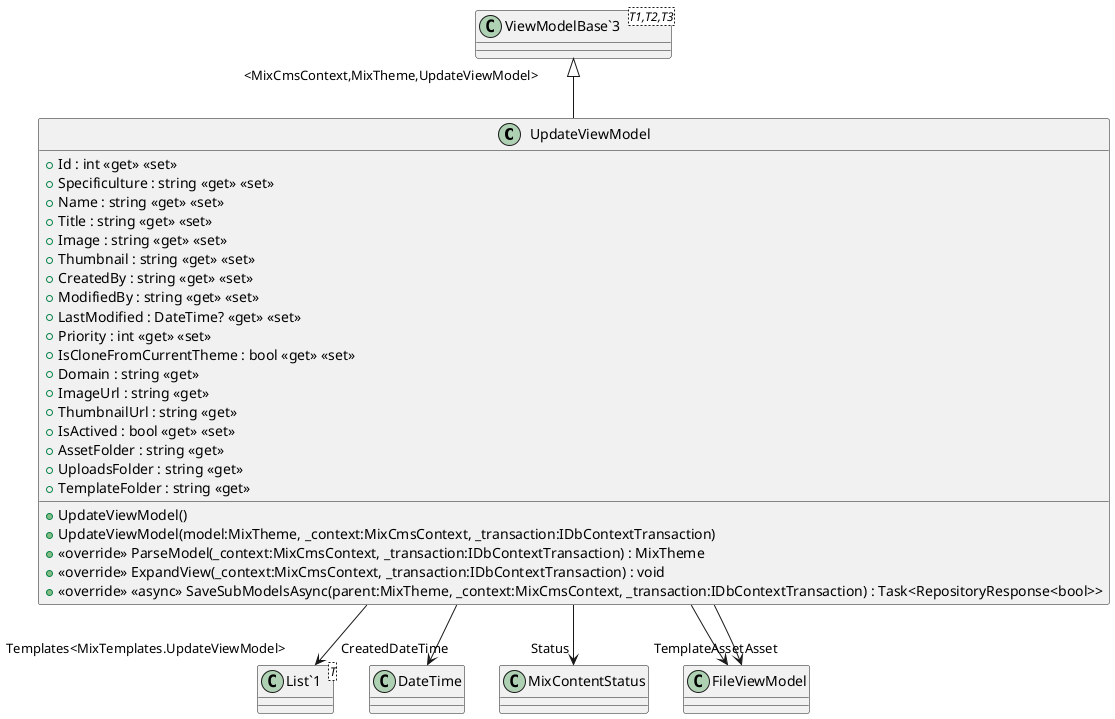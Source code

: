@startuml
class UpdateViewModel {
    + Id : int <<get>> <<set>>
    + Specificulture : string <<get>> <<set>>
    + Name : string <<get>> <<set>>
    + Title : string <<get>> <<set>>
    + Image : string <<get>> <<set>>
    + Thumbnail : string <<get>> <<set>>
    + CreatedBy : string <<get>> <<set>>
    + ModifiedBy : string <<get>> <<set>>
    + LastModified : DateTime? <<get>> <<set>>
    + Priority : int <<get>> <<set>>
    + IsCloneFromCurrentTheme : bool <<get>> <<set>>
    + Domain : string <<get>>
    + ImageUrl : string <<get>>
    + ThumbnailUrl : string <<get>>
    + IsActived : bool <<get>> <<set>>
    + AssetFolder : string <<get>>
    + UploadsFolder : string <<get>>
    + TemplateFolder : string <<get>>
    + UpdateViewModel()
    + UpdateViewModel(model:MixTheme, _context:MixCmsContext, _transaction:IDbContextTransaction)
    + <<override>> ParseModel(_context:MixCmsContext, _transaction:IDbContextTransaction) : MixTheme
    + <<override>> ExpandView(_context:MixCmsContext, _transaction:IDbContextTransaction) : void
    + <<override>> <<async>> SaveSubModelsAsync(parent:MixTheme, _context:MixCmsContext, _transaction:IDbContextTransaction) : Task<RepositoryResponse<bool>>
}
class "ViewModelBase`3"<T1,T2,T3> {
}
class "List`1"<T> {
}
"ViewModelBase`3" "<MixCmsContext,MixTheme,UpdateViewModel>" <|-- UpdateViewModel
UpdateViewModel --> "CreatedDateTime" DateTime
UpdateViewModel --> "Status" MixContentStatus
UpdateViewModel --> "TemplateAsset" FileViewModel
UpdateViewModel --> "Asset" FileViewModel
UpdateViewModel --> "Templates<MixTemplates.UpdateViewModel>" "List`1"
@enduml
